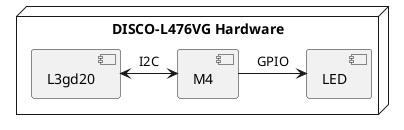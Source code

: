 @startuml

node "DISCO-L476VG Hardware" {
  [M4] as mcu
  [LED] as led
  [L3gd20] as imu
}
mcu -> led: GPIO
mcu <-left-> imu: I2C

@enduml